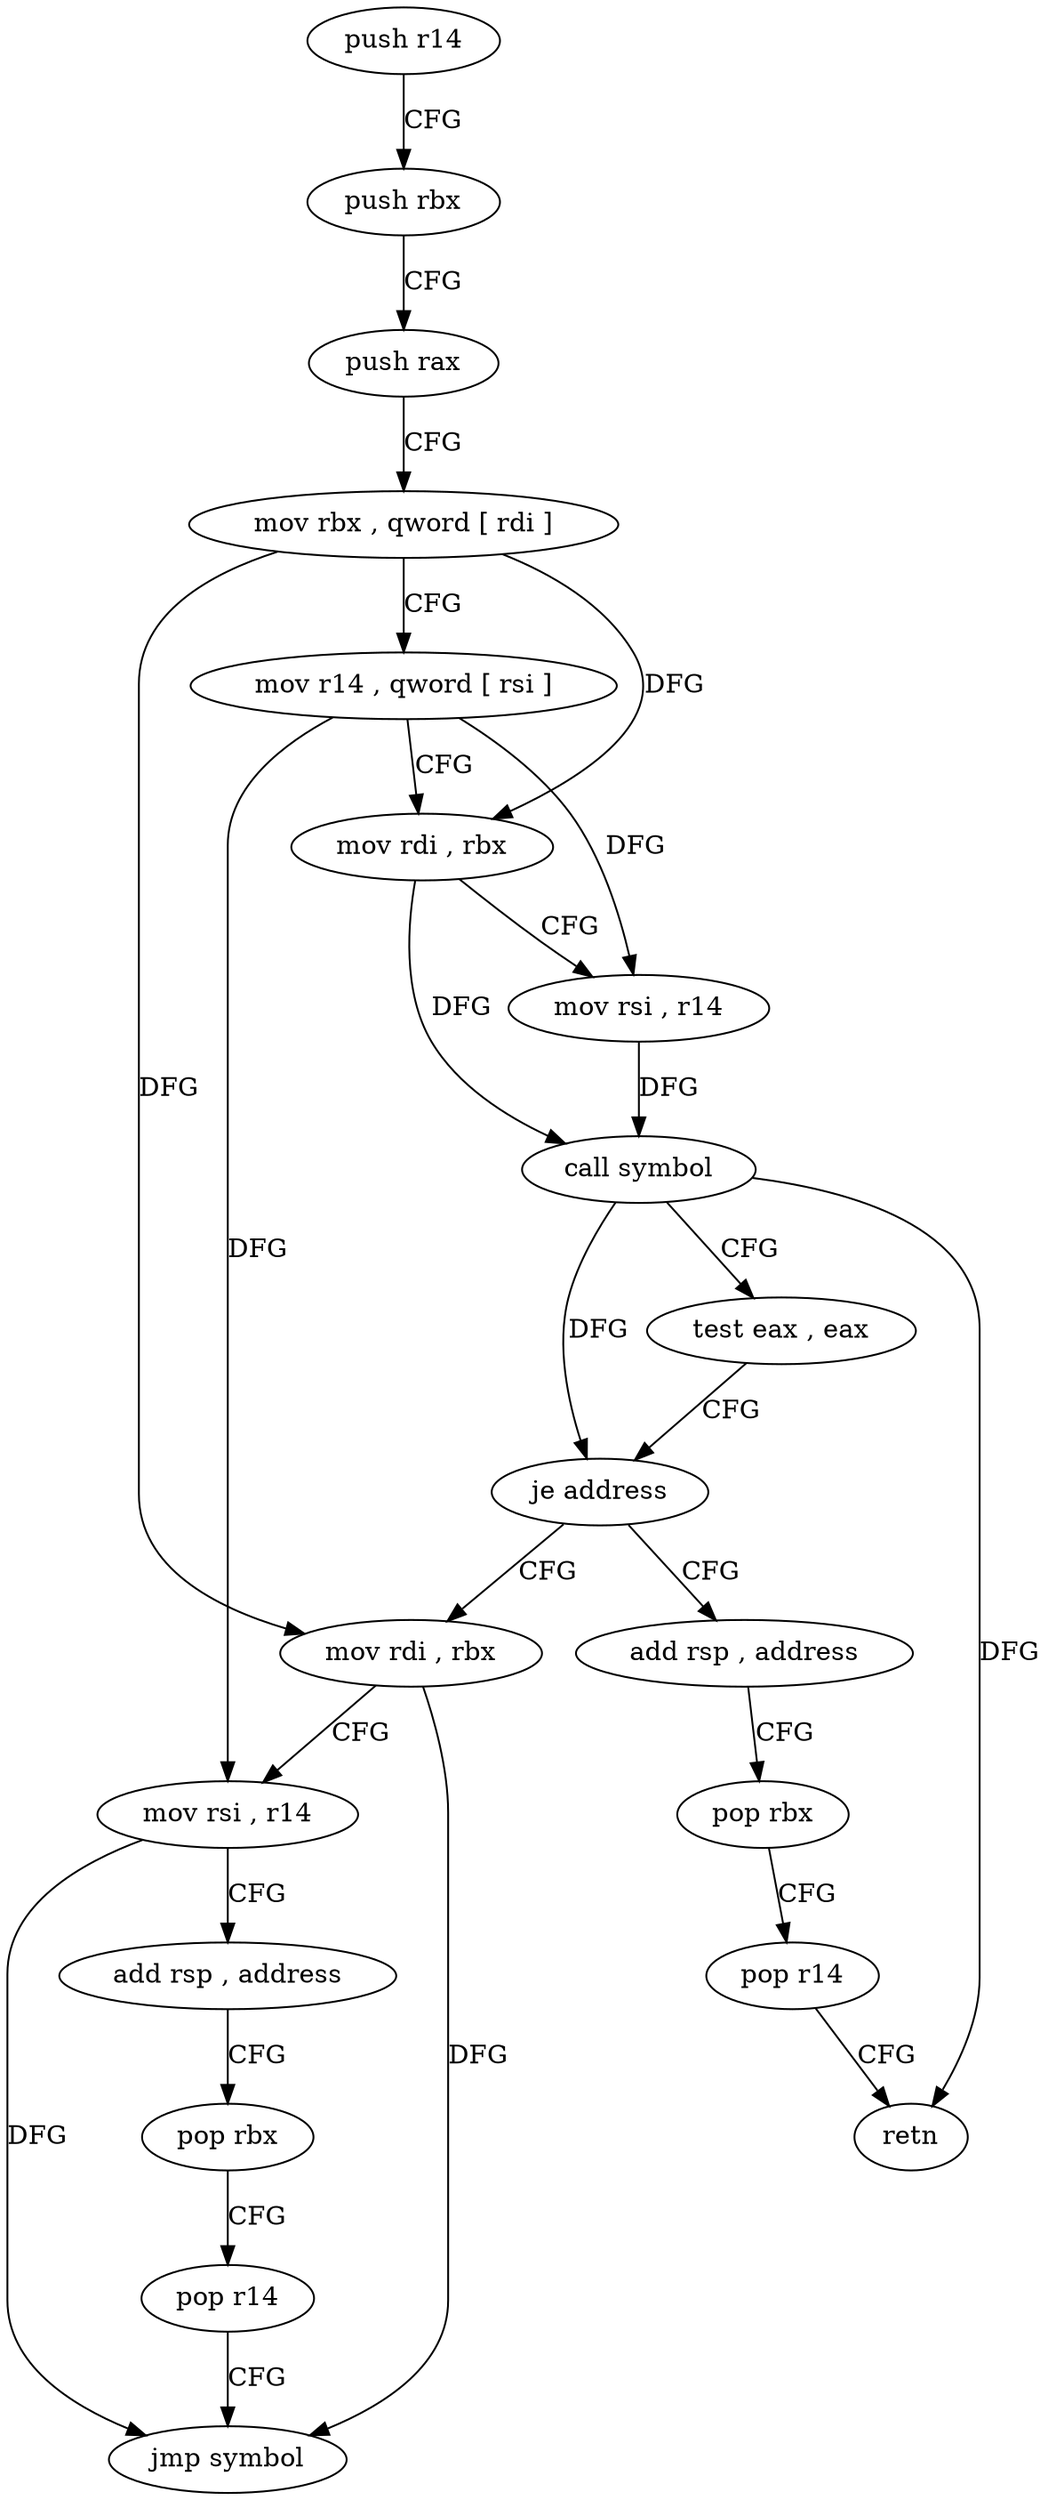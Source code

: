 digraph "func" {
"4226336" [label = "push r14" ]
"4226338" [label = "push rbx" ]
"4226339" [label = "push rax" ]
"4226340" [label = "mov rbx , qword [ rdi ]" ]
"4226343" [label = "mov r14 , qword [ rsi ]" ]
"4226346" [label = "mov rdi , rbx" ]
"4226349" [label = "mov rsi , r14" ]
"4226352" [label = "call symbol" ]
"4226357" [label = "test eax , eax" ]
"4226359" [label = "je address" ]
"4226369" [label = "mov rdi , rbx" ]
"4226361" [label = "add rsp , address" ]
"4226372" [label = "mov rsi , r14" ]
"4226375" [label = "add rsp , address" ]
"4226379" [label = "pop rbx" ]
"4226380" [label = "pop r14" ]
"4226382" [label = "jmp symbol" ]
"4226365" [label = "pop rbx" ]
"4226366" [label = "pop r14" ]
"4226368" [label = "retn" ]
"4226336" -> "4226338" [ label = "CFG" ]
"4226338" -> "4226339" [ label = "CFG" ]
"4226339" -> "4226340" [ label = "CFG" ]
"4226340" -> "4226343" [ label = "CFG" ]
"4226340" -> "4226346" [ label = "DFG" ]
"4226340" -> "4226369" [ label = "DFG" ]
"4226343" -> "4226346" [ label = "CFG" ]
"4226343" -> "4226349" [ label = "DFG" ]
"4226343" -> "4226372" [ label = "DFG" ]
"4226346" -> "4226349" [ label = "CFG" ]
"4226346" -> "4226352" [ label = "DFG" ]
"4226349" -> "4226352" [ label = "DFG" ]
"4226352" -> "4226357" [ label = "CFG" ]
"4226352" -> "4226359" [ label = "DFG" ]
"4226352" -> "4226368" [ label = "DFG" ]
"4226357" -> "4226359" [ label = "CFG" ]
"4226359" -> "4226369" [ label = "CFG" ]
"4226359" -> "4226361" [ label = "CFG" ]
"4226369" -> "4226372" [ label = "CFG" ]
"4226369" -> "4226382" [ label = "DFG" ]
"4226361" -> "4226365" [ label = "CFG" ]
"4226372" -> "4226375" [ label = "CFG" ]
"4226372" -> "4226382" [ label = "DFG" ]
"4226375" -> "4226379" [ label = "CFG" ]
"4226379" -> "4226380" [ label = "CFG" ]
"4226380" -> "4226382" [ label = "CFG" ]
"4226365" -> "4226366" [ label = "CFG" ]
"4226366" -> "4226368" [ label = "CFG" ]
}
